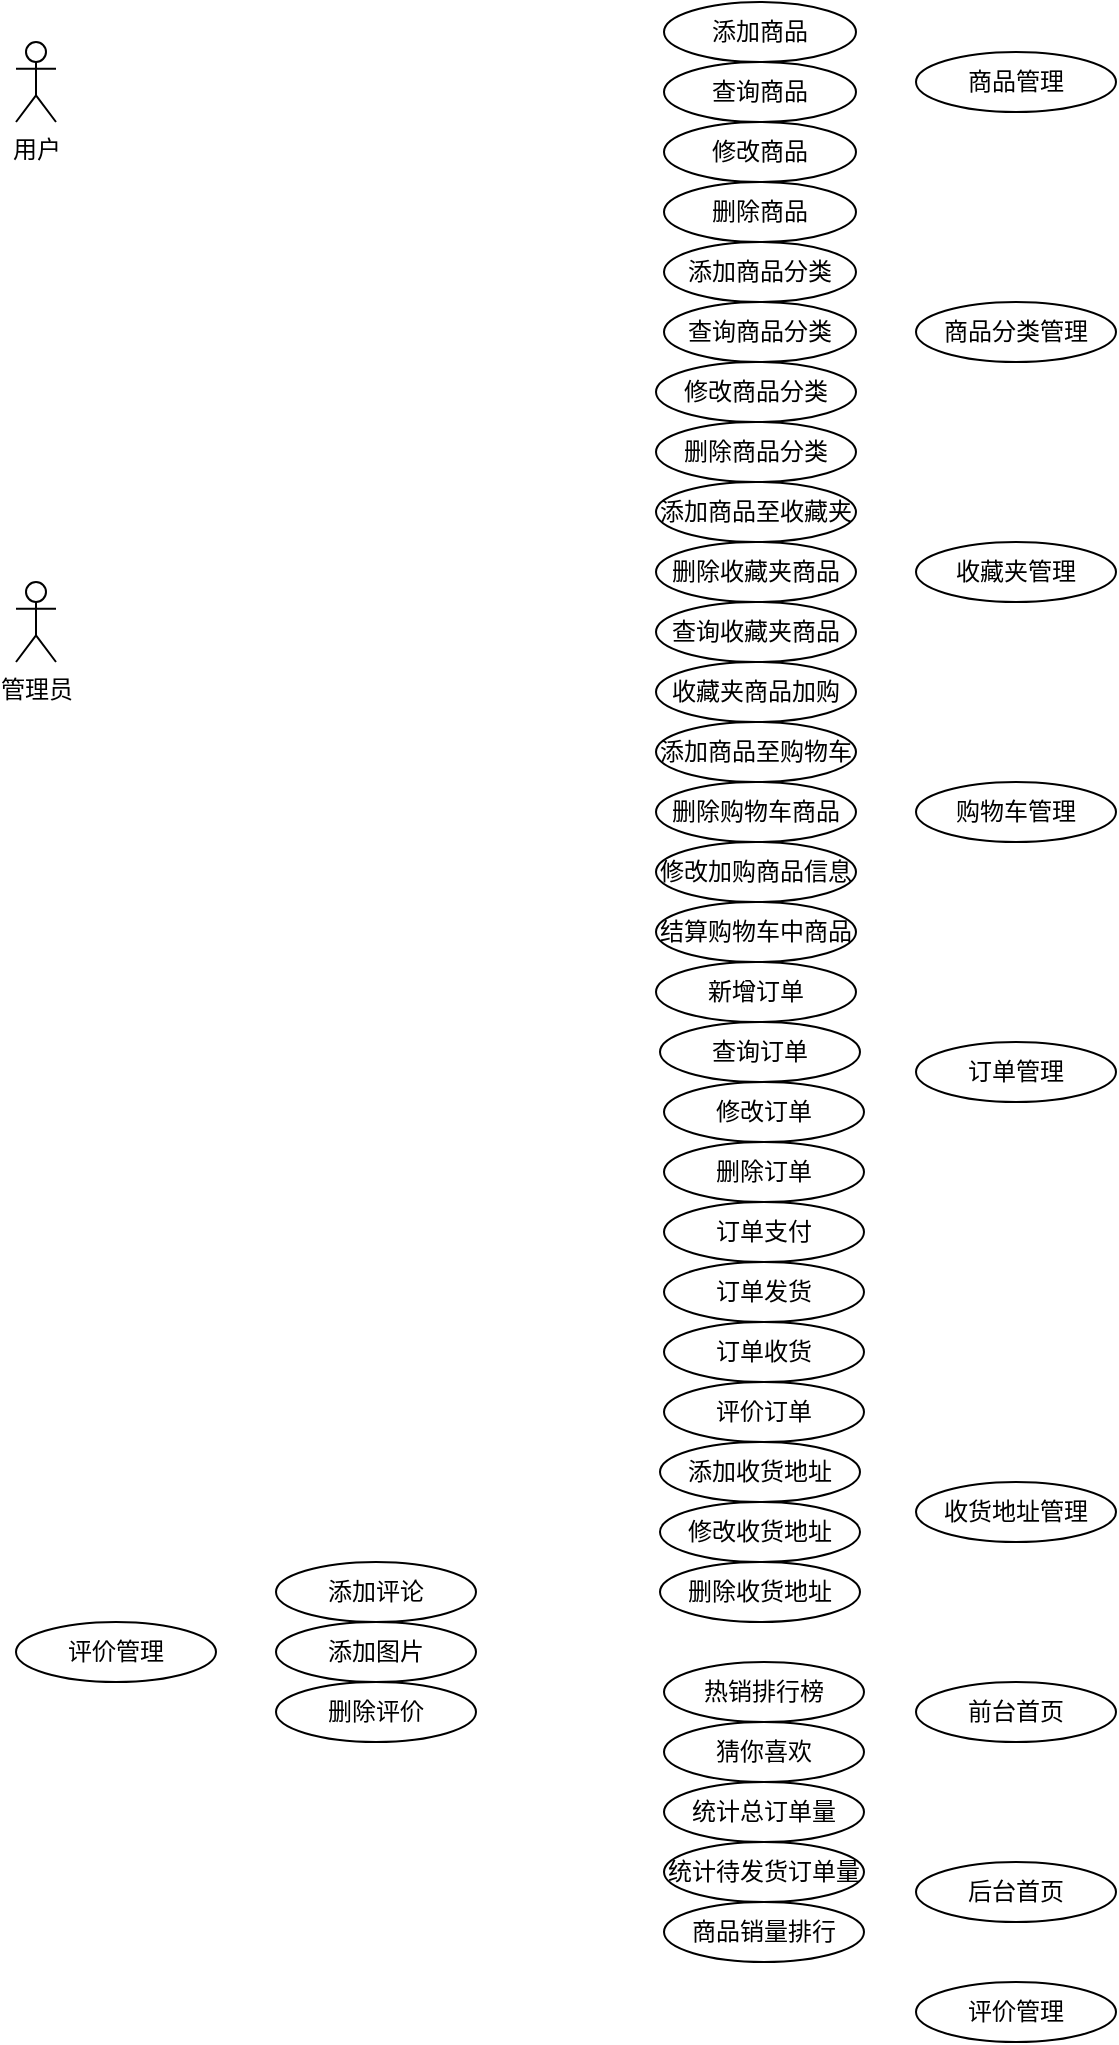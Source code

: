 <mxfile version="15.3.7" type="github" pages="3"><diagram id="xynYnfX53McqjvvW43iX" name="Page-1"><mxGraphModel dx="1221" dy="644" grid="1" gridSize="10" guides="1" tooltips="1" connect="1" arrows="1" fold="1" page="1" pageScale="1" pageWidth="827" pageHeight="1169" math="0" shadow="0"><root><mxCell id="0"/><mxCell id="1" parent="0"/><mxCell id="DzUQUI1xm3Fp0Yr1hCFw-1" value="用户" style="shape=umlActor;verticalLabelPosition=bottom;verticalAlign=top;html=1;" vertex="1" parent="1"><mxGeometry x="90" y="100" width="20" height="40" as="geometry"/></mxCell><mxCell id="DzUQUI1xm3Fp0Yr1hCFw-2" value="管理员" style="shape=umlActor;verticalLabelPosition=bottom;verticalAlign=top;html=1;" vertex="1" parent="1"><mxGeometry x="90" y="370" width="20" height="40" as="geometry"/></mxCell><mxCell id="DzUQUI1xm3Fp0Yr1hCFw-34" value="添加商品" style="ellipse;whiteSpace=wrap;html=1;" vertex="1" parent="1"><mxGeometry x="414" y="80" width="96" height="30" as="geometry"/></mxCell><mxCell id="DzUQUI1xm3Fp0Yr1hCFw-37" value="查询商品" style="ellipse;whiteSpace=wrap;html=1;" vertex="1" parent="1"><mxGeometry x="414" y="110" width="96" height="30" as="geometry"/></mxCell><mxCell id="DzUQUI1xm3Fp0Yr1hCFw-38" value="修改商品" style="ellipse;whiteSpace=wrap;html=1;" vertex="1" parent="1"><mxGeometry x="414" y="140" width="96" height="30" as="geometry"/></mxCell><mxCell id="DzUQUI1xm3Fp0Yr1hCFw-44" value="删除商品" style="ellipse;whiteSpace=wrap;html=1;" vertex="1" parent="1"><mxGeometry x="414" y="170" width="96" height="30" as="geometry"/></mxCell><mxCell id="DzUQUI1xm3Fp0Yr1hCFw-47" value="添加商品至收藏夹" style="ellipse;whiteSpace=wrap;html=1;" vertex="1" parent="1"><mxGeometry x="410" y="320" width="100" height="30" as="geometry"/></mxCell><mxCell id="DzUQUI1xm3Fp0Yr1hCFw-48" value="添加商品分类" style="ellipse;whiteSpace=wrap;html=1;" vertex="1" parent="1"><mxGeometry x="414" y="200" width="96" height="30" as="geometry"/></mxCell><mxCell id="DzUQUI1xm3Fp0Yr1hCFw-49" value="查询商品分类" style="ellipse;whiteSpace=wrap;html=1;" vertex="1" parent="1"><mxGeometry x="414" y="230" width="96" height="30" as="geometry"/></mxCell><mxCell id="DzUQUI1xm3Fp0Yr1hCFw-50" value="修改商品分类" style="ellipse;whiteSpace=wrap;html=1;" vertex="1" parent="1"><mxGeometry x="410" y="260" width="100" height="30" as="geometry"/></mxCell><mxCell id="DzUQUI1xm3Fp0Yr1hCFw-51" value="删除商品分类" style="ellipse;whiteSpace=wrap;html=1;" vertex="1" parent="1"><mxGeometry x="410" y="290" width="100" height="30" as="geometry"/></mxCell><mxCell id="DzUQUI1xm3Fp0Yr1hCFw-52" value="收藏夹商品加购" style="ellipse;whiteSpace=wrap;html=1;" vertex="1" parent="1"><mxGeometry x="410" y="410" width="100" height="30" as="geometry"/></mxCell><mxCell id="DzUQUI1xm3Fp0Yr1hCFw-53" value="删除收藏夹商品" style="ellipse;whiteSpace=wrap;html=1;" vertex="1" parent="1"><mxGeometry x="410" y="350" width="100" height="30" as="geometry"/></mxCell><mxCell id="DzUQUI1xm3Fp0Yr1hCFw-54" value="查询收藏夹商品" style="ellipse;whiteSpace=wrap;html=1;" vertex="1" parent="1"><mxGeometry x="410" y="380" width="100" height="30" as="geometry"/></mxCell><mxCell id="DzUQUI1xm3Fp0Yr1hCFw-55" value="添加商品至购物车" style="ellipse;whiteSpace=wrap;html=1;" vertex="1" parent="1"><mxGeometry x="410" y="440" width="100" height="30" as="geometry"/></mxCell><mxCell id="DzUQUI1xm3Fp0Yr1hCFw-56" value="删除购物车商品" style="ellipse;whiteSpace=wrap;html=1;" vertex="1" parent="1"><mxGeometry x="410" y="470" width="100" height="30" as="geometry"/></mxCell><mxCell id="DzUQUI1xm3Fp0Yr1hCFw-57" value="修改加购商品信息" style="ellipse;whiteSpace=wrap;html=1;" vertex="1" parent="1"><mxGeometry x="410" y="500" width="100" height="30" as="geometry"/></mxCell><mxCell id="DzUQUI1xm3Fp0Yr1hCFw-58" value="结算购物车中商品" style="ellipse;whiteSpace=wrap;html=1;" vertex="1" parent="1"><mxGeometry x="410" y="530" width="100" height="30" as="geometry"/></mxCell><mxCell id="DzUQUI1xm3Fp0Yr1hCFw-59" value="新增订单" style="ellipse;whiteSpace=wrap;html=1;" vertex="1" parent="1"><mxGeometry x="410" y="560" width="100" height="30" as="geometry"/></mxCell><mxCell id="DzUQUI1xm3Fp0Yr1hCFw-60" value="查询订单" style="ellipse;whiteSpace=wrap;html=1;" vertex="1" parent="1"><mxGeometry x="412" y="590" width="100" height="30" as="geometry"/></mxCell><mxCell id="DzUQUI1xm3Fp0Yr1hCFw-61" value="修改订单" style="ellipse;whiteSpace=wrap;html=1;" vertex="1" parent="1"><mxGeometry x="414" y="620" width="100" height="30" as="geometry"/></mxCell><mxCell id="DzUQUI1xm3Fp0Yr1hCFw-62" value="删除订单" style="ellipse;whiteSpace=wrap;html=1;" vertex="1" parent="1"><mxGeometry x="414" y="650" width="100" height="30" as="geometry"/></mxCell><mxCell id="DzUQUI1xm3Fp0Yr1hCFw-63" value="订单支付" style="ellipse;whiteSpace=wrap;html=1;" vertex="1" parent="1"><mxGeometry x="414" y="680" width="100" height="30" as="geometry"/></mxCell><mxCell id="DzUQUI1xm3Fp0Yr1hCFw-64" value="订单发货" style="ellipse;whiteSpace=wrap;html=1;" vertex="1" parent="1"><mxGeometry x="414" y="710" width="100" height="30" as="geometry"/></mxCell><mxCell id="DzUQUI1xm3Fp0Yr1hCFw-65" value="订单收货" style="ellipse;whiteSpace=wrap;html=1;" vertex="1" parent="1"><mxGeometry x="414" y="740" width="100" height="30" as="geometry"/></mxCell><mxCell id="DzUQUI1xm3Fp0Yr1hCFw-66" value="添加收货地址" style="ellipse;whiteSpace=wrap;html=1;" vertex="1" parent="1"><mxGeometry x="412" y="800" width="100" height="30" as="geometry"/></mxCell><mxCell id="DzUQUI1xm3Fp0Yr1hCFw-67" value="修改收货地址" style="ellipse;whiteSpace=wrap;html=1;" vertex="1" parent="1"><mxGeometry x="412" y="830" width="100" height="30" as="geometry"/></mxCell><mxCell id="DzUQUI1xm3Fp0Yr1hCFw-68" value="删除收货地址" style="ellipse;whiteSpace=wrap;html=1;" vertex="1" parent="1"><mxGeometry x="412" y="860" width="100" height="30" as="geometry"/></mxCell><mxCell id="DzUQUI1xm3Fp0Yr1hCFw-69" value="热销排行榜" style="ellipse;whiteSpace=wrap;html=1;" vertex="1" parent="1"><mxGeometry x="414" y="910" width="100" height="30" as="geometry"/></mxCell><mxCell id="DzUQUI1xm3Fp0Yr1hCFw-70" value="猜你喜欢" style="ellipse;whiteSpace=wrap;html=1;" vertex="1" parent="1"><mxGeometry x="414" y="940" width="100" height="30" as="geometry"/></mxCell><mxCell id="DzUQUI1xm3Fp0Yr1hCFw-71" value="统计总订单量" style="ellipse;whiteSpace=wrap;html=1;" vertex="1" parent="1"><mxGeometry x="414" y="970" width="100" height="30" as="geometry"/></mxCell><mxCell id="DzUQUI1xm3Fp0Yr1hCFw-72" value="统计待发货订单量" style="ellipse;whiteSpace=wrap;html=1;" vertex="1" parent="1"><mxGeometry x="414" y="1000" width="100" height="30" as="geometry"/></mxCell><mxCell id="DzUQUI1xm3Fp0Yr1hCFw-73" value="评价订单" style="ellipse;whiteSpace=wrap;html=1;" vertex="1" parent="1"><mxGeometry x="414" y="770" width="100" height="30" as="geometry"/></mxCell><mxCell id="DzUQUI1xm3Fp0Yr1hCFw-74" value="商品销量排行" style="ellipse;whiteSpace=wrap;html=1;" vertex="1" parent="1"><mxGeometry x="414" y="1030" width="100" height="30" as="geometry"/></mxCell><mxCell id="DzUQUI1xm3Fp0Yr1hCFw-75" value="收藏夹管理" style="ellipse;whiteSpace=wrap;html=1;" vertex="1" parent="1"><mxGeometry x="540" y="350" width="100" height="30" as="geometry"/></mxCell><mxCell id="DzUQUI1xm3Fp0Yr1hCFw-76" value="商品分类管理" style="ellipse;whiteSpace=wrap;html=1;" vertex="1" parent="1"><mxGeometry x="540" y="230" width="100" height="30" as="geometry"/></mxCell><mxCell id="DzUQUI1xm3Fp0Yr1hCFw-77" value="商品管理" style="ellipse;whiteSpace=wrap;html=1;" vertex="1" parent="1"><mxGeometry x="540" y="105" width="100" height="30" as="geometry"/></mxCell><mxCell id="DzUQUI1xm3Fp0Yr1hCFw-78" value="购物车管理" style="ellipse;whiteSpace=wrap;html=1;" vertex="1" parent="1"><mxGeometry x="540" y="470" width="100" height="30" as="geometry"/></mxCell><mxCell id="DzUQUI1xm3Fp0Yr1hCFw-79" value="订单管理" style="ellipse;whiteSpace=wrap;html=1;" vertex="1" parent="1"><mxGeometry x="540" y="600" width="100" height="30" as="geometry"/></mxCell><mxCell id="DzUQUI1xm3Fp0Yr1hCFw-80" value="收货地址管理" style="ellipse;whiteSpace=wrap;html=1;" vertex="1" parent="1"><mxGeometry x="540" y="820" width="100" height="30" as="geometry"/></mxCell><mxCell id="DzUQUI1xm3Fp0Yr1hCFw-81" value="前台首页" style="ellipse;whiteSpace=wrap;html=1;" vertex="1" parent="1"><mxGeometry x="540" y="920" width="100" height="30" as="geometry"/></mxCell><mxCell id="DzUQUI1xm3Fp0Yr1hCFw-82" value="后台首页" style="ellipse;whiteSpace=wrap;html=1;" vertex="1" parent="1"><mxGeometry x="540" y="1010" width="100" height="30" as="geometry"/></mxCell><mxCell id="DzUQUI1xm3Fp0Yr1hCFw-83" value="评价管理" style="ellipse;whiteSpace=wrap;html=1;" vertex="1" parent="1"><mxGeometry x="90" y="890" width="100" height="30" as="geometry"/></mxCell><mxCell id="DzUQUI1xm3Fp0Yr1hCFw-85" value="删除评价" style="ellipse;whiteSpace=wrap;html=1;" vertex="1" parent="1"><mxGeometry x="220" y="920" width="100" height="30" as="geometry"/></mxCell><mxCell id="DzUQUI1xm3Fp0Yr1hCFw-86" value="添加图片" style="ellipse;whiteSpace=wrap;html=1;" vertex="1" parent="1"><mxGeometry x="220" y="890" width="100" height="30" as="geometry"/></mxCell><mxCell id="DzUQUI1xm3Fp0Yr1hCFw-87" value="添加评论" style="ellipse;whiteSpace=wrap;html=1;" vertex="1" parent="1"><mxGeometry x="220" y="860" width="100" height="30" as="geometry"/></mxCell><mxCell id="DKzh-qmK_cupWP9TL_qD-1" value="评价管理" style="ellipse;whiteSpace=wrap;html=1;" vertex="1" parent="1"><mxGeometry x="540" y="1070" width="100" height="30" as="geometry"/></mxCell></root></mxGraphModel></diagram><diagram id="d952RCIJp8kR5QghxbZp" name="Page-2"><mxGraphModel dx="1221" dy="644" grid="1" gridSize="10" guides="1" tooltips="1" connect="1" arrows="1" fold="1" page="1" pageScale="1" pageWidth="827" pageHeight="1169" math="0" shadow="0"><root><mxCell id="V83xSxX5qMVFYjiRU3iE-0"/><mxCell id="V83xSxX5qMVFYjiRU3iE-1" parent="V83xSxX5qMVFYjiRU3iE-0"/><mxCell id="V83xSxX5qMVFYjiRU3iE-2" value="用户" style="shape=umlActor;verticalLabelPosition=bottom;verticalAlign=top;html=1;" vertex="1" parent="V83xSxX5qMVFYjiRU3iE-1"><mxGeometry x="700" y="330" width="20" height="40" as="geometry"/></mxCell><mxCell id="V83xSxX5qMVFYjiRU3iE-3" value="管理员" style="shape=umlActor;verticalLabelPosition=bottom;verticalAlign=top;html=1;" vertex="1" parent="V83xSxX5qMVFYjiRU3iE-1"><mxGeometry x="700" y="440" width="20" height="40" as="geometry"/></mxCell><mxCell id="V83xSxX5qMVFYjiRU3iE-4" value="用户管理" style="ellipse;whiteSpace=wrap;html=1;" vertex="1" parent="V83xSxX5qMVFYjiRU3iE-1"><mxGeometry x="364" y="90" width="100" height="30" as="geometry"/></mxCell><mxCell id="V83xSxX5qMVFYjiRU3iE-5" value="猜你喜欢" style="ellipse;whiteSpace=wrap;html=1;" vertex="1" parent="V83xSxX5qMVFYjiRU3iE-1"><mxGeometry x="364" y="140" width="100" height="30" as="geometry"/></mxCell><mxCell id="V83xSxX5qMVFYjiRU3iE-6" value="公告管理" style="ellipse;whiteSpace=wrap;html=1;" vertex="1" parent="V83xSxX5qMVFYjiRU3iE-1"><mxGeometry x="364" y="190" width="100" height="30" as="geometry"/></mxCell><mxCell id="V83xSxX5qMVFYjiRU3iE-7" value="轮播图管理" style="ellipse;whiteSpace=wrap;html=1;" vertex="1" parent="V83xSxX5qMVFYjiRU3iE-1"><mxGeometry x="364" y="240" width="100" height="30" as="geometry"/></mxCell><mxCell id="TYLZvaVYCWwQe3Wg7_Nj-0" value="收藏夹管理" style="ellipse;whiteSpace=wrap;html=1;" vertex="1" parent="V83xSxX5qMVFYjiRU3iE-1"><mxGeometry x="364" y="390" width="100" height="30" as="geometry"/></mxCell><mxCell id="TYLZvaVYCWwQe3Wg7_Nj-1" value="商品分类管理" style="ellipse;whiteSpace=wrap;html=1;" vertex="1" parent="V83xSxX5qMVFYjiRU3iE-1"><mxGeometry x="364" y="340" width="100" height="30" as="geometry"/></mxCell><mxCell id="TYLZvaVYCWwQe3Wg7_Nj-2" value="商品管理" style="ellipse;whiteSpace=wrap;html=1;" vertex="1" parent="V83xSxX5qMVFYjiRU3iE-1"><mxGeometry x="364" y="290" width="100" height="30" as="geometry"/></mxCell><mxCell id="TYLZvaVYCWwQe3Wg7_Nj-3" value="购物车管理" style="ellipse;whiteSpace=wrap;html=1;" vertex="1" parent="V83xSxX5qMVFYjiRU3iE-1"><mxGeometry x="364" y="440" width="100" height="30" as="geometry"/></mxCell><mxCell id="TYLZvaVYCWwQe3Wg7_Nj-4" value="订单管理" style="ellipse;whiteSpace=wrap;html=1;" vertex="1" parent="V83xSxX5qMVFYjiRU3iE-1"><mxGeometry x="364" y="490" width="100" height="30" as="geometry"/></mxCell><mxCell id="TYLZvaVYCWwQe3Wg7_Nj-5" value="收货地址管理" style="ellipse;whiteSpace=wrap;html=1;" vertex="1" parent="V83xSxX5qMVFYjiRU3iE-1"><mxGeometry x="364" y="540" width="100" height="30" as="geometry"/></mxCell><mxCell id="TYLZvaVYCWwQe3Wg7_Nj-6" value="前台首页" style="ellipse;whiteSpace=wrap;html=1;" vertex="1" parent="V83xSxX5qMVFYjiRU3iE-1"><mxGeometry x="364" y="690" width="100" height="30" as="geometry"/></mxCell><mxCell id="TYLZvaVYCWwQe3Wg7_Nj-7" value="后台首页" style="ellipse;whiteSpace=wrap;html=1;" vertex="1" parent="V83xSxX5qMVFYjiRU3iE-1"><mxGeometry x="364" y="640" width="100" height="30" as="geometry"/></mxCell><mxCell id="TYLZvaVYCWwQe3Wg7_Nj-8" value="评价管理" style="ellipse;whiteSpace=wrap;html=1;" vertex="1" parent="V83xSxX5qMVFYjiRU3iE-1"><mxGeometry x="364" y="590" width="100" height="30" as="geometry"/></mxCell><mxCell id="TYLZvaVYCWwQe3Wg7_Nj-10" value="商城系统" style="ellipse;whiteSpace=wrap;html=1;" vertex="1" parent="V83xSxX5qMVFYjiRU3iE-1"><mxGeometry x="70" y="390" width="100" height="30" as="geometry"/></mxCell><mxCell id="TYLZvaVYCWwQe3Wg7_Nj-11" value="《包含》" style="endArrow=open;endSize=12;dashed=1;html=1;entryX=0;entryY=0.5;entryDx=0;entryDy=0;" edge="1" parent="V83xSxX5qMVFYjiRU3iE-1" target="TYLZvaVYCWwQe3Wg7_Nj-0"><mxGeometry width="160" relative="1" as="geometry"><mxPoint x="170" y="404.58" as="sourcePoint"/><mxPoint x="330" y="404.58" as="targetPoint"/></mxGeometry></mxCell><mxCell id="TYLZvaVYCWwQe3Wg7_Nj-12" value="《包含》" style="endArrow=open;endSize=12;dashed=1;html=1;entryX=0;entryY=0.5;entryDx=0;entryDy=0;exitX=1;exitY=0.5;exitDx=0;exitDy=0;" edge="1" parent="V83xSxX5qMVFYjiRU3iE-1" source="TYLZvaVYCWwQe3Wg7_Nj-10" target="TYLZvaVYCWwQe3Wg7_Nj-3"><mxGeometry width="160" relative="1" as="geometry"><mxPoint x="180" y="414.58" as="sourcePoint"/><mxPoint x="374" y="415" as="targetPoint"/></mxGeometry></mxCell><mxCell id="TYLZvaVYCWwQe3Wg7_Nj-13" value="《包含》" style="endArrow=open;endSize=12;dashed=1;html=1;entryX=0;entryY=0.5;entryDx=0;entryDy=0;exitX=1;exitY=0.5;exitDx=0;exitDy=0;" edge="1" parent="V83xSxX5qMVFYjiRU3iE-1" source="TYLZvaVYCWwQe3Wg7_Nj-10" target="TYLZvaVYCWwQe3Wg7_Nj-1"><mxGeometry width="160" relative="1" as="geometry"><mxPoint x="170" y="300" as="sourcePoint"/><mxPoint x="364" y="350" as="targetPoint"/></mxGeometry></mxCell><mxCell id="TYLZvaVYCWwQe3Wg7_Nj-14" value="《包含》" style="endArrow=open;endSize=12;dashed=1;html=1;entryX=0;entryY=0.5;entryDx=0;entryDy=0;exitX=1;exitY=0.5;exitDx=0;exitDy=0;" edge="1" parent="V83xSxX5qMVFYjiRU3iE-1" source="TYLZvaVYCWwQe3Wg7_Nj-10" target="TYLZvaVYCWwQe3Wg7_Nj-2"><mxGeometry width="160" relative="1" as="geometry"><mxPoint x="190" y="425" as="sourcePoint"/><mxPoint x="384" y="475" as="targetPoint"/></mxGeometry></mxCell><mxCell id="TYLZvaVYCWwQe3Wg7_Nj-15" value="《包含》" style="endArrow=open;endSize=12;dashed=1;html=1;entryX=0;entryY=0.5;entryDx=0;entryDy=0;exitX=1;exitY=0.5;exitDx=0;exitDy=0;" edge="1" parent="V83xSxX5qMVFYjiRU3iE-1" source="TYLZvaVYCWwQe3Wg7_Nj-10" target="TYLZvaVYCWwQe3Wg7_Nj-5"><mxGeometry width="160" relative="1" as="geometry"><mxPoint x="200" y="435" as="sourcePoint"/><mxPoint x="394" y="485" as="targetPoint"/></mxGeometry></mxCell><mxCell id="TYLZvaVYCWwQe3Wg7_Nj-16" value="《包含》" style="endArrow=open;endSize=12;dashed=1;html=1;entryX=0;entryY=0.5;entryDx=0;entryDy=0;exitX=1;exitY=0.5;exitDx=0;exitDy=0;" edge="1" parent="V83xSxX5qMVFYjiRU3iE-1" source="TYLZvaVYCWwQe3Wg7_Nj-10" target="TYLZvaVYCWwQe3Wg7_Nj-8"><mxGeometry width="160" relative="1" as="geometry"><mxPoint x="210" y="445" as="sourcePoint"/><mxPoint x="404" y="495" as="targetPoint"/></mxGeometry></mxCell><mxCell id="TYLZvaVYCWwQe3Wg7_Nj-17" value="《包含》" style="endArrow=open;endSize=12;dashed=1;html=1;entryX=0;entryY=0.5;entryDx=0;entryDy=0;exitX=1;exitY=0.5;exitDx=0;exitDy=0;" edge="1" parent="V83xSxX5qMVFYjiRU3iE-1" source="TYLZvaVYCWwQe3Wg7_Nj-10" target="V83xSxX5qMVFYjiRU3iE-7"><mxGeometry width="160" relative="1" as="geometry"><mxPoint x="220" y="455" as="sourcePoint"/><mxPoint x="414" y="505" as="targetPoint"/></mxGeometry></mxCell><mxCell id="TYLZvaVYCWwQe3Wg7_Nj-18" value="《包含》" style="endArrow=open;endSize=12;dashed=1;html=1;entryX=0;entryY=0.5;entryDx=0;entryDy=0;exitX=1.003;exitY=0.591;exitDx=0;exitDy=0;exitPerimeter=0;" edge="1" parent="V83xSxX5qMVFYjiRU3iE-1" source="TYLZvaVYCWwQe3Wg7_Nj-10" target="V83xSxX5qMVFYjiRU3iE-4"><mxGeometry width="160" relative="1" as="geometry"><mxPoint x="180" y="435" as="sourcePoint"/><mxPoint x="374" y="485" as="targetPoint"/></mxGeometry></mxCell><mxCell id="TYLZvaVYCWwQe3Wg7_Nj-19" value="《包含》" style="endArrow=open;endSize=12;dashed=1;html=1;entryX=0;entryY=0.5;entryDx=0;entryDy=0;exitX=1.005;exitY=0.591;exitDx=0;exitDy=0;exitPerimeter=0;" edge="1" parent="V83xSxX5qMVFYjiRU3iE-1" source="TYLZvaVYCWwQe3Wg7_Nj-10" target="V83xSxX5qMVFYjiRU3iE-5"><mxGeometry width="160" relative="1" as="geometry"><mxPoint x="240" y="475" as="sourcePoint"/><mxPoint x="434" y="525" as="targetPoint"/></mxGeometry></mxCell><mxCell id="TYLZvaVYCWwQe3Wg7_Nj-20" value="《包含》" style="endArrow=open;endSize=12;dashed=1;html=1;entryX=0;entryY=0.5;entryDx=0;entryDy=0;exitX=1;exitY=0.5;exitDx=0;exitDy=0;" edge="1" parent="V83xSxX5qMVFYjiRU3iE-1" source="TYLZvaVYCWwQe3Wg7_Nj-10" target="V83xSxX5qMVFYjiRU3iE-6"><mxGeometry width="160" relative="1" as="geometry"><mxPoint x="250" y="485" as="sourcePoint"/><mxPoint x="444" y="535" as="targetPoint"/></mxGeometry></mxCell><mxCell id="TYLZvaVYCWwQe3Wg7_Nj-21" value="《包含》" style="endArrow=open;endSize=12;dashed=1;html=1;entryX=0;entryY=0.5;entryDx=0;entryDy=0;exitX=1;exitY=0.5;exitDx=0;exitDy=0;" edge="1" parent="V83xSxX5qMVFYjiRU3iE-1" source="TYLZvaVYCWwQe3Wg7_Nj-10" target="TYLZvaVYCWwQe3Wg7_Nj-4"><mxGeometry width="160" relative="1" as="geometry"><mxPoint x="260" y="495" as="sourcePoint"/><mxPoint x="454" y="545" as="targetPoint"/></mxGeometry></mxCell><mxCell id="TYLZvaVYCWwQe3Wg7_Nj-22" value="《包含》" style="endArrow=open;endSize=12;dashed=1;html=1;entryX=0;entryY=0.5;entryDx=0;entryDy=0;" edge="1" parent="V83xSxX5qMVFYjiRU3iE-1" target="TYLZvaVYCWwQe3Wg7_Nj-7"><mxGeometry width="160" relative="1" as="geometry"><mxPoint x="170" y="405" as="sourcePoint"/><mxPoint x="464" y="555" as="targetPoint"/></mxGeometry></mxCell><mxCell id="TYLZvaVYCWwQe3Wg7_Nj-23" value="《包含》" style="endArrow=open;endSize=12;dashed=1;html=1;entryX=0.036;entryY=0.807;entryDx=0;entryDy=0;entryPerimeter=0;exitX=1;exitY=0.5;exitDx=0;exitDy=0;" edge="1" parent="V83xSxX5qMVFYjiRU3iE-1" source="TYLZvaVYCWwQe3Wg7_Nj-10" target="TYLZvaVYCWwQe3Wg7_Nj-6"><mxGeometry width="160" relative="1" as="geometry"><mxPoint x="180" y="415" as="sourcePoint"/><mxPoint x="374" y="665" as="targetPoint"/></mxGeometry></mxCell></root></mxGraphModel></diagram><diagram id="vYV5MQnyUK1PzUKChAAe" name="Page-4"><mxGraphModel dx="1221" dy="644" grid="1" gridSize="10" guides="1" tooltips="1" connect="1" arrows="1" fold="1" page="1" pageScale="1" pageWidth="827" pageHeight="1169" math="0" shadow="0"><root><mxCell id="0ckDdjpmDs_dE9RsHQcH-0"/><mxCell id="0ckDdjpmDs_dE9RsHQcH-1" parent="0ckDdjpmDs_dE9RsHQcH-0"/><mxCell id="0ckDdjpmDs_dE9RsHQcH-2" value="商品猜你喜欢" style="ellipse;whiteSpace=wrap;html=1;" vertex="1" parent="0ckDdjpmDs_dE9RsHQcH-1"><mxGeometry x="444" y="380" width="100" height="30" as="geometry"/></mxCell><mxCell id="0ckDdjpmDs_dE9RsHQcH-3" value="注册" style="ellipse;whiteSpace=wrap;html=1;" vertex="1" parent="0ckDdjpmDs_dE9RsHQcH-1"><mxGeometry x="444" y="180" width="100" height="30" as="geometry"/></mxCell><mxCell id="0ckDdjpmDs_dE9RsHQcH-4" value="用户查询" style="ellipse;whiteSpace=wrap;html=1;" vertex="1" parent="0ckDdjpmDs_dE9RsHQcH-1"><mxGeometry x="444" y="300" width="100" height="30" as="geometry"/></mxCell><mxCell id="0ckDdjpmDs_dE9RsHQcH-5" value="用户修改" style="ellipse;whiteSpace=wrap;html=1;" vertex="1" parent="0ckDdjpmDs_dE9RsHQcH-1"><mxGeometry x="444" y="260" width="100" height="30" as="geometry"/></mxCell><mxCell id="0ckDdjpmDs_dE9RsHQcH-6" value="登陆" style="ellipse;whiteSpace=wrap;html=1;" vertex="1" parent="0ckDdjpmDs_dE9RsHQcH-1"><mxGeometry x="444" y="220" width="100" height="30" as="geometry"/></mxCell><mxCell id="0ckDdjpmDs_dE9RsHQcH-7" value="查看公告" style="ellipse;whiteSpace=wrap;html=1;" vertex="1" parent="0ckDdjpmDs_dE9RsHQcH-1"><mxGeometry x="444" y="460" width="100" height="30" as="geometry"/></mxCell><mxCell id="0ckDdjpmDs_dE9RsHQcH-8" value="添加公告" style="ellipse;whiteSpace=wrap;html=1;" vertex="1" parent="0ckDdjpmDs_dE9RsHQcH-1"><mxGeometry x="444" y="500" width="100" height="30" as="geometry"/></mxCell><mxCell id="0ckDdjpmDs_dE9RsHQcH-9" value="修改公告" style="ellipse;whiteSpace=wrap;html=1;" vertex="1" parent="0ckDdjpmDs_dE9RsHQcH-1"><mxGeometry x="444" y="540" width="100" height="30" as="geometry"/></mxCell><mxCell id="0ckDdjpmDs_dE9RsHQcH-10" value="文章猜你喜欢" style="ellipse;whiteSpace=wrap;html=1;" vertex="1" parent="0ckDdjpmDs_dE9RsHQcH-1"><mxGeometry x="444" y="420" width="100" height="30" as="geometry"/></mxCell><mxCell id="0ckDdjpmDs_dE9RsHQcH-11" value="删除公告" style="ellipse;whiteSpace=wrap;html=1;" vertex="1" parent="0ckDdjpmDs_dE9RsHQcH-1"><mxGeometry x="444" y="580" width="100" height="30" as="geometry"/></mxCell><mxCell id="0ckDdjpmDs_dE9RsHQcH-12" value="浏览轮播图" style="ellipse;whiteSpace=wrap;html=1;" vertex="1" parent="0ckDdjpmDs_dE9RsHQcH-1"><mxGeometry x="444" y="620" width="100" height="30" as="geometry"/></mxCell><mxCell id="0ckDdjpmDs_dE9RsHQcH-13" value="添加轮播图" style="ellipse;whiteSpace=wrap;html=1;" vertex="1" parent="0ckDdjpmDs_dE9RsHQcH-1"><mxGeometry x="444" y="660" width="100" height="30" as="geometry"/></mxCell><mxCell id="0ckDdjpmDs_dE9RsHQcH-14" value="修改轮播图" style="ellipse;whiteSpace=wrap;html=1;" vertex="1" parent="0ckDdjpmDs_dE9RsHQcH-1"><mxGeometry x="444" y="705" width="100" height="30" as="geometry"/></mxCell><mxCell id="0ckDdjpmDs_dE9RsHQcH-15" value="删除轮播图" style="ellipse;whiteSpace=wrap;html=1;" vertex="1" parent="0ckDdjpmDs_dE9RsHQcH-1"><mxGeometry x="444" y="750" width="100" height="30" as="geometry"/></mxCell><mxCell id="0ckDdjpmDs_dE9RsHQcH-16" value="用户管理" style="ellipse;whiteSpace=wrap;html=1;" vertex="1" parent="0ckDdjpmDs_dE9RsHQcH-1"><mxGeometry x="230" y="230" width="100" height="30" as="geometry"/></mxCell><mxCell id="0ckDdjpmDs_dE9RsHQcH-17" value="猜你喜欢" style="ellipse;whiteSpace=wrap;html=1;" vertex="1" parent="0ckDdjpmDs_dE9RsHQcH-1"><mxGeometry x="230" y="400" width="100" height="30" as="geometry"/></mxCell><mxCell id="0ckDdjpmDs_dE9RsHQcH-18" value="公告管理" style="ellipse;whiteSpace=wrap;html=1;" vertex="1" parent="0ckDdjpmDs_dE9RsHQcH-1"><mxGeometry x="230" y="510" width="100" height="30" as="geometry"/></mxCell><mxCell id="0ckDdjpmDs_dE9RsHQcH-19" value="轮播图管理" style="ellipse;whiteSpace=wrap;html=1;" vertex="1" parent="0ckDdjpmDs_dE9RsHQcH-1"><mxGeometry x="230" y="680" width="100" height="30" as="geometry"/></mxCell><mxCell id="0ckDdjpmDs_dE9RsHQcH-20" value="《包含》" style="endArrow=open;endSize=12;dashed=1;html=1;entryX=0;entryY=0.5;entryDx=0;entryDy=0;exitX=1;exitY=0.5;exitDx=0;exitDy=0;" edge="1" parent="0ckDdjpmDs_dE9RsHQcH-1" source="0ckDdjpmDs_dE9RsHQcH-16" target="0ckDdjpmDs_dE9RsHQcH-3"><mxGeometry width="160" relative="1" as="geometry"><mxPoint x="360" y="254.71" as="sourcePoint"/><mxPoint x="520" y="254.71" as="targetPoint"/></mxGeometry></mxCell><mxCell id="0ckDdjpmDs_dE9RsHQcH-21" value="《包含》" style="endArrow=open;endSize=12;dashed=1;html=1;entryX=0;entryY=0.5;entryDx=0;entryDy=0;exitX=1;exitY=0.5;exitDx=0;exitDy=0;" edge="1" parent="0ckDdjpmDs_dE9RsHQcH-1" source="0ckDdjpmDs_dE9RsHQcH-16" target="0ckDdjpmDs_dE9RsHQcH-6"><mxGeometry width="160" relative="1" as="geometry"><mxPoint x="370" y="264.71" as="sourcePoint"/><mxPoint x="454" y="205" as="targetPoint"/></mxGeometry></mxCell><mxCell id="0ckDdjpmDs_dE9RsHQcH-22" value="《包含》" style="endArrow=open;endSize=12;dashed=1;html=1;entryX=0;entryY=0.5;entryDx=0;entryDy=0;exitX=1;exitY=0.5;exitDx=0;exitDy=0;" edge="1" parent="0ckDdjpmDs_dE9RsHQcH-1" source="0ckDdjpmDs_dE9RsHQcH-16" target="0ckDdjpmDs_dE9RsHQcH-5"><mxGeometry width="160" relative="1" as="geometry"><mxPoint x="370" y="265" as="sourcePoint"/><mxPoint x="454" y="245" as="targetPoint"/></mxGeometry></mxCell><mxCell id="0ckDdjpmDs_dE9RsHQcH-23" value="《包含》" style="endArrow=open;endSize=12;dashed=1;html=1;entryX=0;entryY=0.5;entryDx=0;entryDy=0;exitX=1;exitY=0.5;exitDx=0;exitDy=0;" edge="1" parent="0ckDdjpmDs_dE9RsHQcH-1" source="0ckDdjpmDs_dE9RsHQcH-16" target="0ckDdjpmDs_dE9RsHQcH-4"><mxGeometry width="160" relative="1" as="geometry"><mxPoint x="360" y="260" as="sourcePoint"/><mxPoint x="454" y="285" as="targetPoint"/></mxGeometry></mxCell><mxCell id="0ckDdjpmDs_dE9RsHQcH-24" value="《包含》" style="endArrow=open;endSize=12;dashed=1;html=1;entryX=-0.001;entryY=0.554;entryDx=0;entryDy=0;exitX=1;exitY=0.5;exitDx=0;exitDy=0;entryPerimeter=0;" edge="1" parent="0ckDdjpmDs_dE9RsHQcH-1" source="0ckDdjpmDs_dE9RsHQcH-17" target="0ckDdjpmDs_dE9RsHQcH-2"><mxGeometry width="160" relative="1" as="geometry"><mxPoint x="370.0" y="305" as="sourcePoint"/><mxPoint x="454.0" y="365" as="targetPoint"/></mxGeometry></mxCell><mxCell id="0ckDdjpmDs_dE9RsHQcH-25" value="《包含》" style="endArrow=open;endSize=12;dashed=1;html=1;entryX=0;entryY=0.5;entryDx=0;entryDy=0;exitX=1;exitY=0.5;exitDx=0;exitDy=0;" edge="1" parent="0ckDdjpmDs_dE9RsHQcH-1" source="0ckDdjpmDs_dE9RsHQcH-17" target="0ckDdjpmDs_dE9RsHQcH-10"><mxGeometry width="160" relative="1" as="geometry"><mxPoint x="370.0" y="305" as="sourcePoint"/><mxPoint x="453.9" y="406.62" as="targetPoint"/></mxGeometry></mxCell><mxCell id="0ckDdjpmDs_dE9RsHQcH-26" value="《包含》" style="endArrow=open;endSize=12;dashed=1;html=1;exitX=1;exitY=0.5;exitDx=0;exitDy=0;entryX=0;entryY=0.5;entryDx=0;entryDy=0;" edge="1" parent="0ckDdjpmDs_dE9RsHQcH-1" source="0ckDdjpmDs_dE9RsHQcH-18" target="0ckDdjpmDs_dE9RsHQcH-7"><mxGeometry width="160" relative="1" as="geometry"><mxPoint x="360" y="300" as="sourcePoint"/><mxPoint x="430" y="450" as="targetPoint"/></mxGeometry></mxCell><mxCell id="0ckDdjpmDs_dE9RsHQcH-45" value="《包含》" style="endArrow=open;endSize=12;dashed=1;html=1;exitX=1;exitY=0.5;exitDx=0;exitDy=0;entryX=0;entryY=0.5;entryDx=0;entryDy=0;" edge="1" parent="0ckDdjpmDs_dE9RsHQcH-1" source="0ckDdjpmDs_dE9RsHQcH-18" target="0ckDdjpmDs_dE9RsHQcH-8"><mxGeometry width="160" relative="1" as="geometry"><mxPoint x="370.0" y="305" as="sourcePoint"/><mxPoint x="454.0" y="485" as="targetPoint"/></mxGeometry></mxCell><mxCell id="0ckDdjpmDs_dE9RsHQcH-46" value="《包含》" style="endArrow=open;endSize=12;dashed=1;html=1;exitX=1;exitY=0.5;exitDx=0;exitDy=0;entryX=0;entryY=0.5;entryDx=0;entryDy=0;" edge="1" parent="0ckDdjpmDs_dE9RsHQcH-1" source="0ckDdjpmDs_dE9RsHQcH-18" target="0ckDdjpmDs_dE9RsHQcH-9"><mxGeometry width="160" relative="1" as="geometry"><mxPoint x="340" y="505" as="sourcePoint"/><mxPoint x="454" y="525" as="targetPoint"/></mxGeometry></mxCell><mxCell id="0ckDdjpmDs_dE9RsHQcH-47" value="《包含》" style="endArrow=open;endSize=12;dashed=1;html=1;exitX=1;exitY=0.5;exitDx=0;exitDy=0;entryX=0;entryY=0.5;entryDx=0;entryDy=0;" edge="1" parent="0ckDdjpmDs_dE9RsHQcH-1" source="0ckDdjpmDs_dE9RsHQcH-18" target="0ckDdjpmDs_dE9RsHQcH-11"><mxGeometry width="160" relative="1" as="geometry"><mxPoint x="340.0" y="505" as="sourcePoint"/><mxPoint x="454.0" y="565" as="targetPoint"/></mxGeometry></mxCell><mxCell id="0ckDdjpmDs_dE9RsHQcH-48" value="《包含》" style="endArrow=open;endSize=12;dashed=1;html=1;exitX=1;exitY=0.5;exitDx=0;exitDy=0;entryX=0;entryY=0.5;entryDx=0;entryDy=0;" edge="1" parent="0ckDdjpmDs_dE9RsHQcH-1" source="0ckDdjpmDs_dE9RsHQcH-19" target="0ckDdjpmDs_dE9RsHQcH-12"><mxGeometry width="160" relative="1" as="geometry"><mxPoint x="290.0" y="650" as="sourcePoint"/><mxPoint x="404" y="750" as="targetPoint"/></mxGeometry></mxCell><mxCell id="0ckDdjpmDs_dE9RsHQcH-49" value="《包含》" style="endArrow=open;endSize=12;dashed=1;html=1;exitX=1;exitY=0.5;exitDx=0;exitDy=0;entryX=0;entryY=0.5;entryDx=0;entryDy=0;" edge="1" parent="0ckDdjpmDs_dE9RsHQcH-1" source="0ckDdjpmDs_dE9RsHQcH-19" target="0ckDdjpmDs_dE9RsHQcH-13"><mxGeometry width="160" relative="1" as="geometry"><mxPoint x="300.0" y="655" as="sourcePoint"/><mxPoint x="454" y="645" as="targetPoint"/></mxGeometry></mxCell><mxCell id="0ckDdjpmDs_dE9RsHQcH-50" value="《包含》" style="endArrow=open;endSize=12;dashed=1;html=1;exitX=1;exitY=0.5;exitDx=0;exitDy=0;entryX=0.017;entryY=0.413;entryDx=0;entryDy=0;entryPerimeter=0;" edge="1" parent="0ckDdjpmDs_dE9RsHQcH-1" source="0ckDdjpmDs_dE9RsHQcH-19" target="0ckDdjpmDs_dE9RsHQcH-14"><mxGeometry width="160" relative="1" as="geometry"><mxPoint x="310.0" y="665" as="sourcePoint"/><mxPoint x="464" y="655" as="targetPoint"/></mxGeometry></mxCell><mxCell id="0ckDdjpmDs_dE9RsHQcH-51" value="《包含》" style="endArrow=open;endSize=12;dashed=1;html=1;exitX=1;exitY=0.5;exitDx=0;exitDy=0;entryX=0;entryY=0.5;entryDx=0;entryDy=0;" edge="1" parent="0ckDdjpmDs_dE9RsHQcH-1" source="0ckDdjpmDs_dE9RsHQcH-19" target="0ckDdjpmDs_dE9RsHQcH-15"><mxGeometry width="160" relative="1" as="geometry"><mxPoint x="320.0" y="675" as="sourcePoint"/><mxPoint x="474" y="665" as="targetPoint"/></mxGeometry></mxCell><mxCell id="MmjuLH4hPu6t8Vl01_Wl-0" value="用户" style="shape=umlActor;verticalLabelPosition=bottom;verticalAlign=top;html=1;" vertex="1" parent="0ckDdjpmDs_dE9RsHQcH-1"><mxGeometry x="740" y="390" width="20" height="40" as="geometry"/></mxCell><mxCell id="MmjuLH4hPu6t8Vl01_Wl-1" value="管理员" style="shape=umlActor;verticalLabelPosition=bottom;verticalAlign=top;html=1;" vertex="1" parent="0ckDdjpmDs_dE9RsHQcH-1"><mxGeometry x="740" y="500" width="20" height="40" as="geometry"/></mxCell><mxCell id="MmjuLH4hPu6t8Vl01_Wl-10" value="" style="endArrow=none;html=1;entryX=0.5;entryY=0.5;entryDx=0;entryDy=0;entryPerimeter=0;exitX=1;exitY=0.5;exitDx=0;exitDy=0;" edge="1" parent="0ckDdjpmDs_dE9RsHQcH-1" source="0ckDdjpmDs_dE9RsHQcH-3" target="MmjuLH4hPu6t8Vl01_Wl-0"><mxGeometry width="50" height="50" relative="1" as="geometry"><mxPoint x="560" y="220" as="sourcePoint"/><mxPoint x="610" y="170" as="targetPoint"/></mxGeometry></mxCell><mxCell id="MmjuLH4hPu6t8Vl01_Wl-16" value="" style="endArrow=none;html=1;entryX=0.5;entryY=0.5;entryDx=0;entryDy=0;entryPerimeter=0;exitX=1;exitY=0.5;exitDx=0;exitDy=0;" edge="1" parent="0ckDdjpmDs_dE9RsHQcH-1" source="0ckDdjpmDs_dE9RsHQcH-6" target="MmjuLH4hPu6t8Vl01_Wl-0"><mxGeometry width="50" height="50" relative="1" as="geometry"><mxPoint x="554" y="205" as="sourcePoint"/><mxPoint x="760" y="420" as="targetPoint"/></mxGeometry></mxCell><mxCell id="MmjuLH4hPu6t8Vl01_Wl-17" value="" style="endArrow=none;html=1;exitX=1;exitY=0.5;exitDx=0;exitDy=0;" edge="1" parent="0ckDdjpmDs_dE9RsHQcH-1" source="0ckDdjpmDs_dE9RsHQcH-5"><mxGeometry width="50" height="50" relative="1" as="geometry"><mxPoint x="554" y="245" as="sourcePoint"/><mxPoint x="750" y="410" as="targetPoint"/></mxGeometry></mxCell><mxCell id="MmjuLH4hPu6t8Vl01_Wl-18" value="" style="endArrow=none;html=1;exitX=1;exitY=0.5;exitDx=0;exitDy=0;" edge="1" parent="0ckDdjpmDs_dE9RsHQcH-1" source="0ckDdjpmDs_dE9RsHQcH-2"><mxGeometry width="50" height="50" relative="1" as="geometry"><mxPoint x="554" y="285" as="sourcePoint"/><mxPoint x="750" y="410" as="targetPoint"/></mxGeometry></mxCell><mxCell id="MmjuLH4hPu6t8Vl01_Wl-19" value="" style="endArrow=none;html=1;exitX=1;exitY=0.5;exitDx=0;exitDy=0;" edge="1" parent="0ckDdjpmDs_dE9RsHQcH-1" source="0ckDdjpmDs_dE9RsHQcH-10"><mxGeometry width="50" height="50" relative="1" as="geometry"><mxPoint x="554" y="365" as="sourcePoint"/><mxPoint x="750" y="410" as="targetPoint"/></mxGeometry></mxCell><mxCell id="MmjuLH4hPu6t8Vl01_Wl-20" value="" style="endArrow=none;html=1;exitX=1;exitY=0.5;exitDx=0;exitDy=0;entryX=0.5;entryY=0.5;entryDx=0;entryDy=0;entryPerimeter=0;" edge="1" parent="0ckDdjpmDs_dE9RsHQcH-1" source="0ckDdjpmDs_dE9RsHQcH-7" target="MmjuLH4hPu6t8Vl01_Wl-0"><mxGeometry width="50" height="50" relative="1" as="geometry"><mxPoint x="554" y="405" as="sourcePoint"/><mxPoint x="760" y="420" as="targetPoint"/></mxGeometry></mxCell><mxCell id="MmjuLH4hPu6t8Vl01_Wl-21" value="" style="endArrow=none;html=1;exitX=1;exitY=0.5;exitDx=0;exitDy=0;entryX=0.5;entryY=0.5;entryDx=0;entryDy=0;entryPerimeter=0;" edge="1" parent="0ckDdjpmDs_dE9RsHQcH-1" source="0ckDdjpmDs_dE9RsHQcH-12" target="MmjuLH4hPu6t8Vl01_Wl-0"><mxGeometry width="50" height="50" relative="1" as="geometry"><mxPoint x="554" y="445" as="sourcePoint"/><mxPoint x="760" y="420" as="targetPoint"/></mxGeometry></mxCell><mxCell id="MmjuLH4hPu6t8Vl01_Wl-23" value="" style="endArrow=none;html=1;entryX=0.5;entryY=0.5;entryDx=0;entryDy=0;entryPerimeter=0;exitX=1;exitY=0.5;exitDx=0;exitDy=0;" edge="1" parent="0ckDdjpmDs_dE9RsHQcH-1" source="0ckDdjpmDs_dE9RsHQcH-6" target="MmjuLH4hPu6t8Vl01_Wl-1"><mxGeometry width="50" height="50" relative="1" as="geometry"><mxPoint x="554" y="245" as="sourcePoint"/><mxPoint x="760" y="420" as="targetPoint"/></mxGeometry></mxCell><mxCell id="MmjuLH4hPu6t8Vl01_Wl-24" value="" style="endArrow=none;html=1;exitX=1;exitY=0.5;exitDx=0;exitDy=0;" edge="1" parent="0ckDdjpmDs_dE9RsHQcH-1" source="0ckDdjpmDs_dE9RsHQcH-4"><mxGeometry width="50" height="50" relative="1" as="geometry"><mxPoint x="554" y="245" as="sourcePoint"/><mxPoint x="750" y="520" as="targetPoint"/></mxGeometry></mxCell><mxCell id="MmjuLH4hPu6t8Vl01_Wl-25" value="" style="endArrow=none;html=1;exitX=1;exitY=0.5;exitDx=0;exitDy=0;" edge="1" parent="0ckDdjpmDs_dE9RsHQcH-1" source="0ckDdjpmDs_dE9RsHQcH-7"><mxGeometry width="50" height="50" relative="1" as="geometry"><mxPoint x="554" y="325" as="sourcePoint"/><mxPoint x="750" y="520" as="targetPoint"/></mxGeometry></mxCell><mxCell id="MmjuLH4hPu6t8Vl01_Wl-26" value="" style="endArrow=none;html=1;exitX=1;exitY=0.5;exitDx=0;exitDy=0;entryX=0.5;entryY=0.5;entryDx=0;entryDy=0;entryPerimeter=0;" edge="1" parent="0ckDdjpmDs_dE9RsHQcH-1" source="0ckDdjpmDs_dE9RsHQcH-8" target="MmjuLH4hPu6t8Vl01_Wl-1"><mxGeometry width="50" height="50" relative="1" as="geometry"><mxPoint x="554" y="445" as="sourcePoint"/><mxPoint x="760" y="530.0" as="targetPoint"/></mxGeometry></mxCell><mxCell id="MmjuLH4hPu6t8Vl01_Wl-27" value="" style="endArrow=none;html=1;exitX=1;exitY=0.5;exitDx=0;exitDy=0;entryX=0.5;entryY=0.5;entryDx=0;entryDy=0;entryPerimeter=0;" edge="1" parent="0ckDdjpmDs_dE9RsHQcH-1" source="0ckDdjpmDs_dE9RsHQcH-9" target="MmjuLH4hPu6t8Vl01_Wl-1"><mxGeometry width="50" height="50" relative="1" as="geometry"><mxPoint x="554" y="485" as="sourcePoint"/><mxPoint x="760" y="530.0" as="targetPoint"/></mxGeometry></mxCell><mxCell id="MmjuLH4hPu6t8Vl01_Wl-28" value="" style="endArrow=none;html=1;exitX=1;exitY=0.5;exitDx=0;exitDy=0;entryX=0.5;entryY=0.5;entryDx=0;entryDy=0;entryPerimeter=0;" edge="1" parent="0ckDdjpmDs_dE9RsHQcH-1" source="0ckDdjpmDs_dE9RsHQcH-11" target="MmjuLH4hPu6t8Vl01_Wl-1"><mxGeometry width="50" height="50" relative="1" as="geometry"><mxPoint x="554" y="525.0" as="sourcePoint"/><mxPoint x="760" y="530.0" as="targetPoint"/></mxGeometry></mxCell><mxCell id="MmjuLH4hPu6t8Vl01_Wl-29" value="" style="endArrow=none;html=1;exitX=1;exitY=0.5;exitDx=0;exitDy=0;entryX=0.5;entryY=0.5;entryDx=0;entryDy=0;entryPerimeter=0;" edge="1" parent="0ckDdjpmDs_dE9RsHQcH-1" source="0ckDdjpmDs_dE9RsHQcH-13" target="MmjuLH4hPu6t8Vl01_Wl-1"><mxGeometry width="50" height="50" relative="1" as="geometry"><mxPoint x="554" y="565.0" as="sourcePoint"/><mxPoint x="760" y="530.0" as="targetPoint"/></mxGeometry></mxCell><mxCell id="MmjuLH4hPu6t8Vl01_Wl-30" value="" style="endArrow=none;html=1;exitX=1;exitY=0.5;exitDx=0;exitDy=0;" edge="1" parent="0ckDdjpmDs_dE9RsHQcH-1" source="0ckDdjpmDs_dE9RsHQcH-14"><mxGeometry width="50" height="50" relative="1" as="geometry"><mxPoint x="554" y="645.0" as="sourcePoint"/><mxPoint x="750" y="520" as="targetPoint"/></mxGeometry></mxCell><mxCell id="MmjuLH4hPu6t8Vl01_Wl-31" value="" style="endArrow=none;html=1;exitX=1;exitY=0.5;exitDx=0;exitDy=0;entryX=0.5;entryY=0.5;entryDx=0;entryDy=0;entryPerimeter=0;" edge="1" parent="0ckDdjpmDs_dE9RsHQcH-1" source="0ckDdjpmDs_dE9RsHQcH-15" target="MmjuLH4hPu6t8Vl01_Wl-1"><mxGeometry width="50" height="50" relative="1" as="geometry"><mxPoint x="554" y="690.0" as="sourcePoint"/><mxPoint x="760" y="530.0" as="targetPoint"/></mxGeometry></mxCell><mxCell id="MmjuLH4hPu6t8Vl01_Wl-32" value="用户删除" style="ellipse;whiteSpace=wrap;html=1;" vertex="1" parent="0ckDdjpmDs_dE9RsHQcH-1"><mxGeometry x="444" y="340" width="100" height="30" as="geometry"/></mxCell><mxCell id="MmjuLH4hPu6t8Vl01_Wl-33" value="" style="endArrow=none;html=1;exitX=1;exitY=0.5;exitDx=0;exitDy=0;" edge="1" parent="0ckDdjpmDs_dE9RsHQcH-1" source="MmjuLH4hPu6t8Vl01_Wl-32"><mxGeometry width="50" height="50" relative="1" as="geometry"><mxPoint x="554" y="325" as="sourcePoint"/><mxPoint x="750" y="520" as="targetPoint"/></mxGeometry></mxCell><mxCell id="MmjuLH4hPu6t8Vl01_Wl-34" value="《包含》" style="endArrow=open;endSize=12;dashed=1;html=1;entryX=0;entryY=0.5;entryDx=0;entryDy=0;exitX=1;exitY=0.5;exitDx=0;exitDy=0;" edge="1" parent="0ckDdjpmDs_dE9RsHQcH-1" source="0ckDdjpmDs_dE9RsHQcH-16" target="MmjuLH4hPu6t8Vl01_Wl-32"><mxGeometry width="160" relative="1" as="geometry"><mxPoint x="340.0" y="255" as="sourcePoint"/><mxPoint x="454" y="325" as="targetPoint"/></mxGeometry></mxCell><mxCell id="nohBmwYygsqdhBH7Xajy-0" value="商城系统" style="ellipse;whiteSpace=wrap;html=1;" vertex="1" parent="0ckDdjpmDs_dE9RsHQcH-1"><mxGeometry x="40" y="440" width="100" height="30" as="geometry"/></mxCell><mxCell id="nohBmwYygsqdhBH7Xajy-1" value="《包含》" style="endArrow=open;endSize=12;dashed=1;html=1;entryX=0;entryY=0.5;entryDx=0;entryDy=0;exitX=1;exitY=0.5;exitDx=0;exitDy=0;" edge="1" parent="0ckDdjpmDs_dE9RsHQcH-1" source="nohBmwYygsqdhBH7Xajy-0" target="0ckDdjpmDs_dE9RsHQcH-16"><mxGeometry width="160" relative="1" as="geometry"><mxPoint x="140" y="460" as="sourcePoint"/><mxPoint x="254" y="410" as="targetPoint"/></mxGeometry></mxCell><mxCell id="nohBmwYygsqdhBH7Xajy-2" value="《包含》" style="endArrow=open;endSize=12;dashed=1;html=1;entryX=0;entryY=0.5;entryDx=0;entryDy=0;exitX=1;exitY=0.5;exitDx=0;exitDy=0;" edge="1" parent="0ckDdjpmDs_dE9RsHQcH-1" source="nohBmwYygsqdhBH7Xajy-0" target="0ckDdjpmDs_dE9RsHQcH-17"><mxGeometry width="160" relative="1" as="geometry"><mxPoint x="150" y="465" as="sourcePoint"/><mxPoint x="240.0" y="255" as="targetPoint"/></mxGeometry></mxCell><mxCell id="nohBmwYygsqdhBH7Xajy-3" value="《包含》" style="endArrow=open;endSize=12;dashed=1;html=1;entryX=0;entryY=0.5;entryDx=0;entryDy=0;exitX=1;exitY=0.5;exitDx=0;exitDy=0;" edge="1" parent="0ckDdjpmDs_dE9RsHQcH-1" source="nohBmwYygsqdhBH7Xajy-0" target="0ckDdjpmDs_dE9RsHQcH-18"><mxGeometry width="160" relative="1" as="geometry"><mxPoint x="150" y="465" as="sourcePoint"/><mxPoint x="240" y="425" as="targetPoint"/></mxGeometry></mxCell><mxCell id="nohBmwYygsqdhBH7Xajy-4" value="《包含》" style="endArrow=open;endSize=12;dashed=1;html=1;entryX=0;entryY=0.5;entryDx=0;entryDy=0;exitX=1;exitY=0.5;exitDx=0;exitDy=0;" edge="1" parent="0ckDdjpmDs_dE9RsHQcH-1" source="nohBmwYygsqdhBH7Xajy-0" target="0ckDdjpmDs_dE9RsHQcH-19"><mxGeometry width="160" relative="1" as="geometry"><mxPoint x="150" y="465" as="sourcePoint"/><mxPoint x="240" y="535" as="targetPoint"/></mxGeometry></mxCell></root></mxGraphModel></diagram></mxfile>